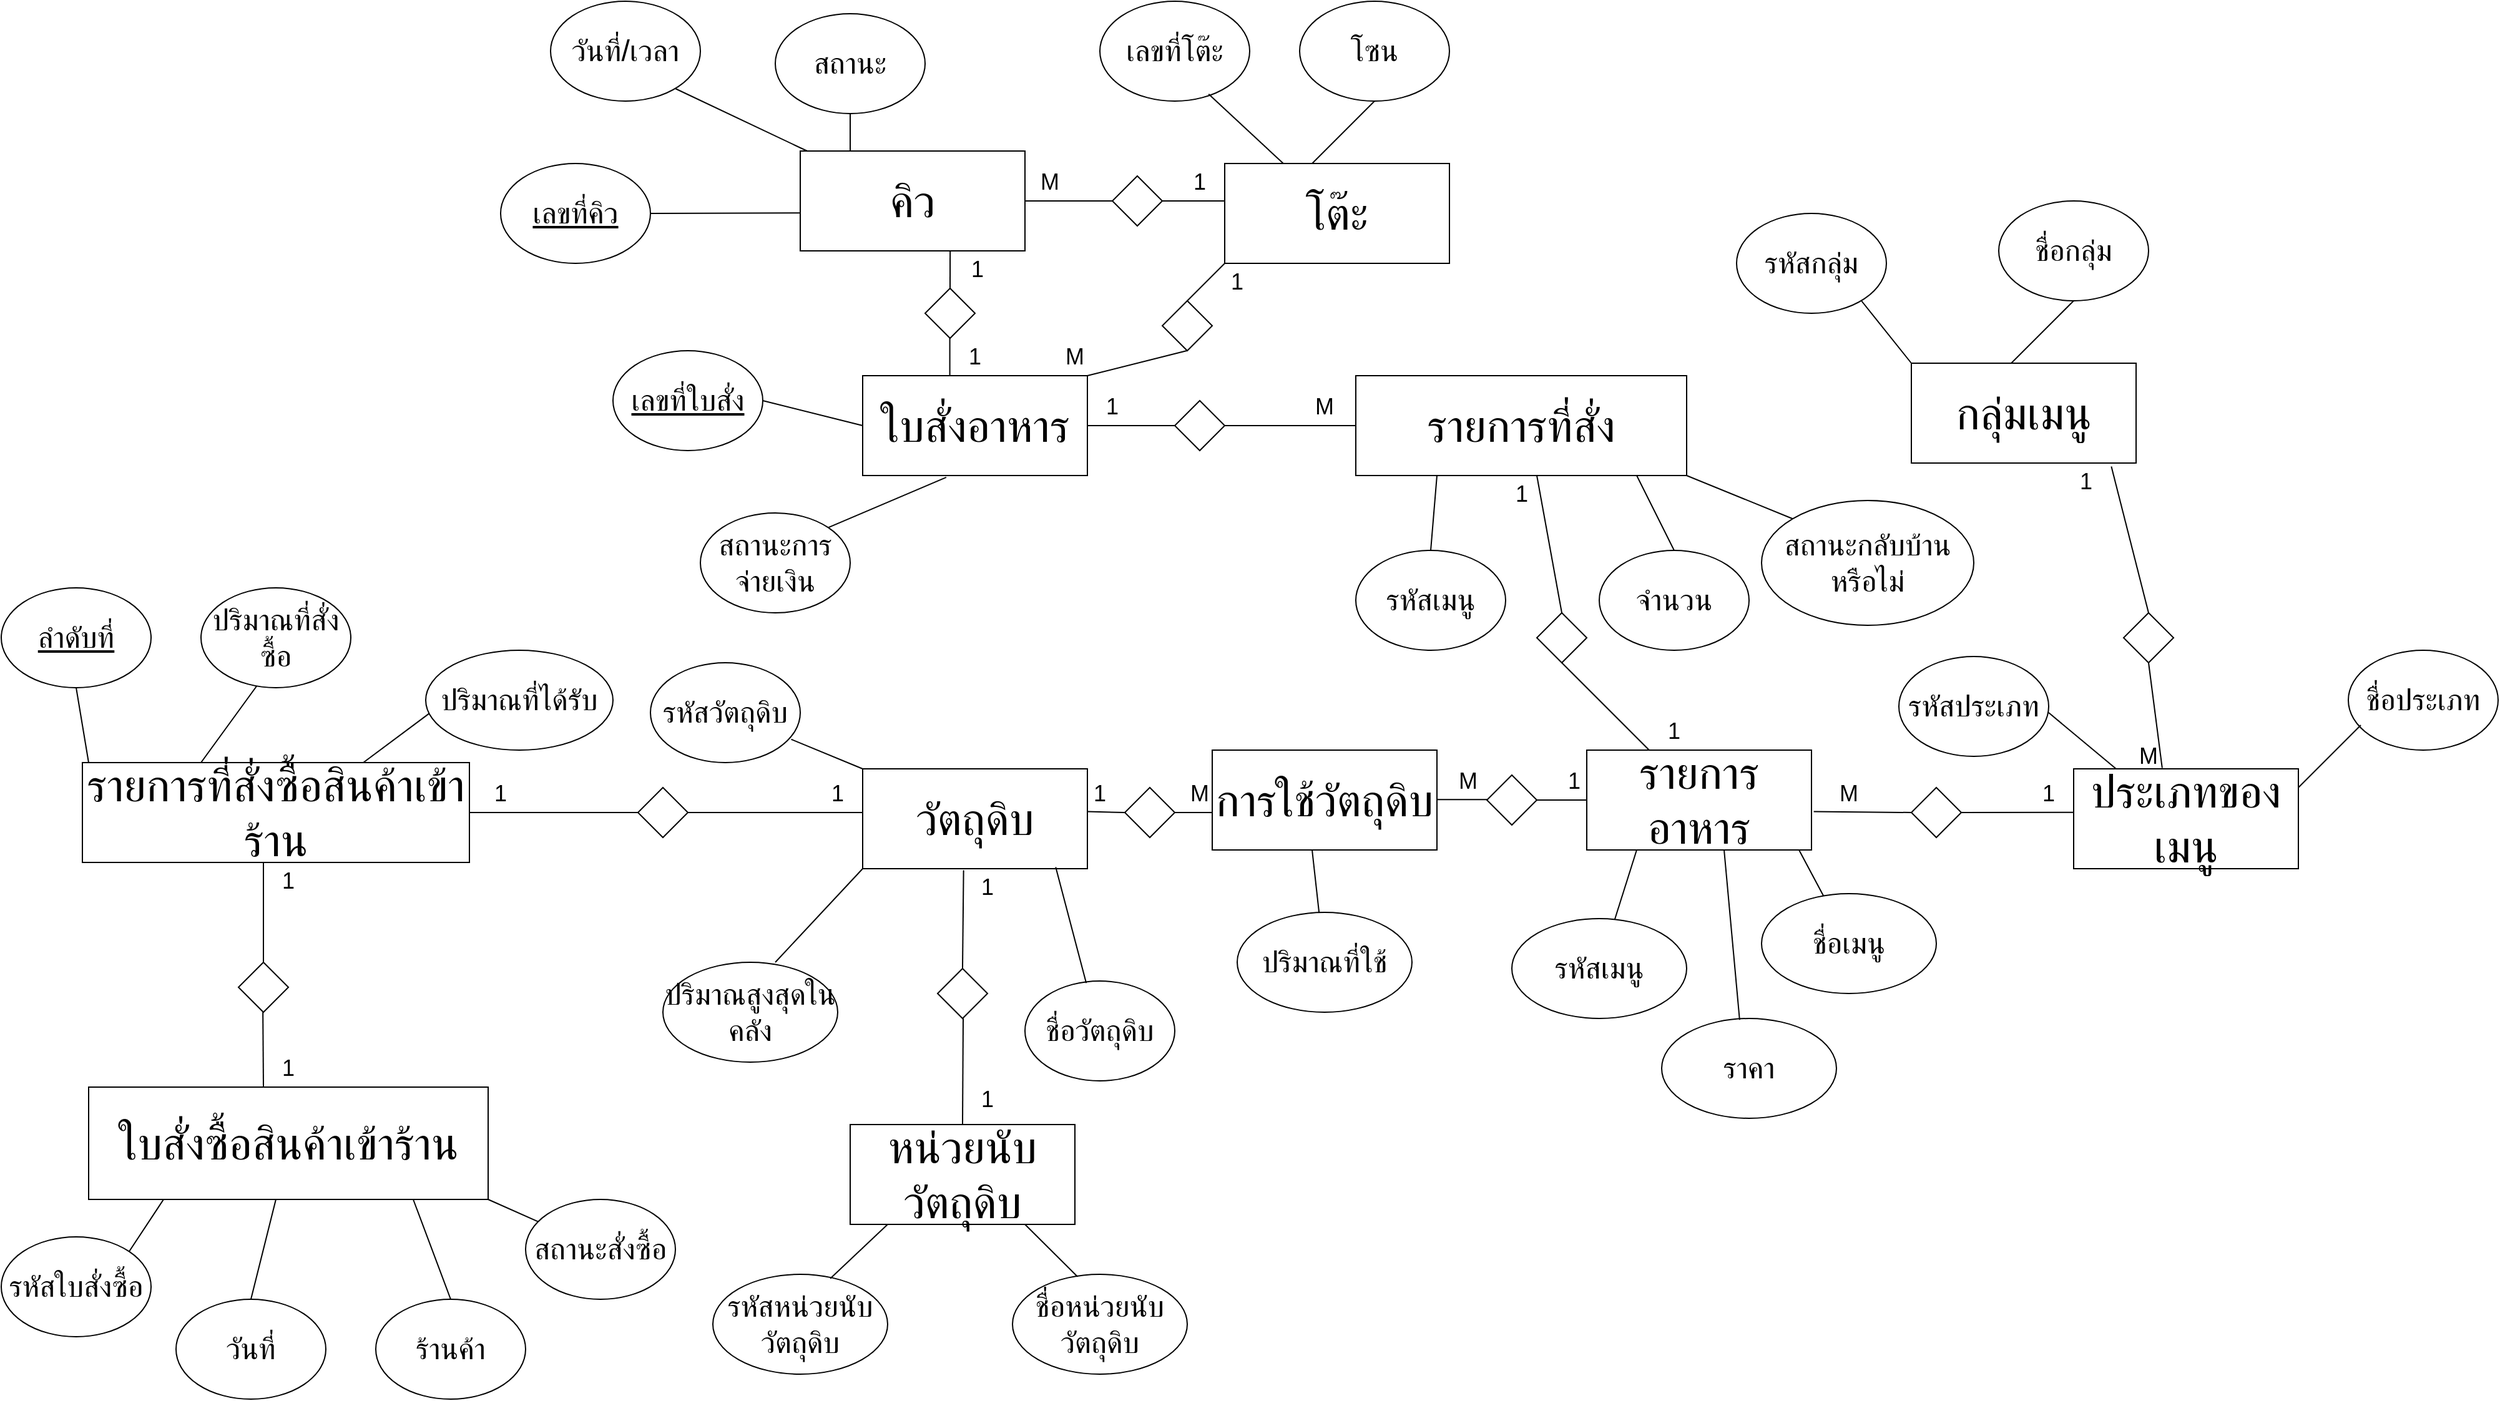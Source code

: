 <mxfile version="23.1.5" type="github">
  <diagram name="Page-1" id="74e2e168-ea6b-b213-b513-2b3c1d86103e">
    <mxGraphModel dx="3680" dy="280" grid="1" gridSize="10" guides="1" tooltips="1" connect="1" arrows="1" fold="1" page="1" pageScale="1" pageWidth="1100" pageHeight="850" background="none" math="0" shadow="0">
      <root>
        <mxCell id="0" />
        <mxCell id="1" parent="0" />
        <mxCell id="71vBWBUTIe0P6EMkCV_P-2" value="&lt;font style=&quot;font-size: 36px;&quot;&gt;วัตถุดิบ&lt;/font&gt;" style="rounded=0;whiteSpace=wrap;html=1;" parent="1" vertex="1">
          <mxGeometry x="-300" y="1620" width="180" height="80" as="geometry" />
        </mxCell>
        <mxCell id="71vBWBUTIe0P6EMkCV_P-3" value="&lt;font style=&quot;font-size: 24px;&quot;&gt;รหัสวัตถุดิบ&lt;/font&gt;" style="ellipse;whiteSpace=wrap;html=1;" parent="1" vertex="1">
          <mxGeometry x="-470" y="1535" width="120" height="80" as="geometry" />
        </mxCell>
        <mxCell id="71vBWBUTIe0P6EMkCV_P-4" value="&lt;font style=&quot;font-size: 24px;&quot;&gt;ชื่อวัตถุดิบ&lt;/font&gt;" style="ellipse;whiteSpace=wrap;html=1;" parent="1" vertex="1">
          <mxGeometry x="-170" y="1790" width="120" height="80" as="geometry" />
        </mxCell>
        <mxCell id="71vBWBUTIe0P6EMkCV_P-5" value="&lt;font style=&quot;font-size: 24px;&quot;&gt;ปริมาณสูงสุดในคลัง&lt;/font&gt;" style="ellipse;whiteSpace=wrap;html=1;" parent="1" vertex="1">
          <mxGeometry x="-460" y="1775" width="140" height="80" as="geometry" />
        </mxCell>
        <mxCell id="71vBWBUTIe0P6EMkCV_P-16" value="&lt;font style=&quot;font-size: 36px;&quot;&gt;หน่วยนับวัตถุดิบ&lt;/font&gt;" style="rounded=0;whiteSpace=wrap;html=1;" parent="1" vertex="1">
          <mxGeometry x="-310" y="1905" width="180" height="80" as="geometry" />
        </mxCell>
        <mxCell id="71vBWBUTIe0P6EMkCV_P-17" value="&lt;font style=&quot;font-size: 24px;&quot;&gt;รหัสหน่วยนับวัตถุดิบ&lt;/font&gt;" style="ellipse;whiteSpace=wrap;html=1;" parent="1" vertex="1">
          <mxGeometry x="-420" y="2025" width="140" height="80" as="geometry" />
        </mxCell>
        <mxCell id="71vBWBUTIe0P6EMkCV_P-18" value="&lt;font style=&quot;font-size: 24px;&quot;&gt;ชื่อหน่วยนับวัตถุดิบ&lt;/font&gt;" style="ellipse;whiteSpace=wrap;html=1;" parent="1" vertex="1">
          <mxGeometry x="-180" y="2025" width="140" height="80" as="geometry" />
        </mxCell>
        <mxCell id="71vBWBUTIe0P6EMkCV_P-20" value="&lt;font style=&quot;font-size: 36px;&quot;&gt;ใบสั่งซื้อสินค้าเข้าร้าน&lt;/font&gt;" style="rounded=0;whiteSpace=wrap;html=1;" parent="1" vertex="1">
          <mxGeometry x="-920" y="1875" width="320" height="90" as="geometry" />
        </mxCell>
        <mxCell id="71vBWBUTIe0P6EMkCV_P-21" value="&lt;font style=&quot;font-size: 36px;&quot;&gt;รายการที่สั่งซื้อสินค้าเข้าร้าน&lt;/font&gt;" style="rounded=0;whiteSpace=wrap;html=1;" parent="1" vertex="1">
          <mxGeometry x="-925" y="1615" width="310" height="80" as="geometry" />
        </mxCell>
        <mxCell id="71vBWBUTIe0P6EMkCV_P-22" value="&lt;font style=&quot;font-size: 24px;&quot;&gt;&lt;u&gt;ลำดับที่&lt;/u&gt;&lt;/font&gt;" style="ellipse;whiteSpace=wrap;html=1;" parent="1" vertex="1">
          <mxGeometry x="-990" y="1475" width="120" height="80" as="geometry" />
        </mxCell>
        <mxCell id="71vBWBUTIe0P6EMkCV_P-23" value="&lt;font style=&quot;font-size: 24px;&quot;&gt;ปริมาณที่สั่งซื้อ&lt;/font&gt;" style="ellipse;whiteSpace=wrap;html=1;" parent="1" vertex="1">
          <mxGeometry x="-830" y="1475" width="120" height="80" as="geometry" />
        </mxCell>
        <mxCell id="71vBWBUTIe0P6EMkCV_P-24" value="&lt;font style=&quot;font-size: 24px;&quot;&gt;ปริมาณที่ได้รับ&lt;/font&gt;" style="ellipse;whiteSpace=wrap;html=1;" parent="1" vertex="1">
          <mxGeometry x="-650" y="1525" width="150" height="80" as="geometry" />
        </mxCell>
        <mxCell id="71vBWBUTIe0P6EMkCV_P-25" value="&lt;font style=&quot;font-size: 24px;&quot;&gt;รหัสใบสั่งซื้อ&lt;/font&gt;" style="ellipse;whiteSpace=wrap;html=1;" parent="1" vertex="1">
          <mxGeometry x="-990" y="1995" width="120" height="80" as="geometry" />
        </mxCell>
        <mxCell id="71vBWBUTIe0P6EMkCV_P-26" value="&lt;font style=&quot;font-size: 24px;&quot;&gt;วันที่&lt;/font&gt;" style="ellipse;whiteSpace=wrap;html=1;" parent="1" vertex="1">
          <mxGeometry x="-850" y="2045" width="120" height="80" as="geometry" />
        </mxCell>
        <mxCell id="71vBWBUTIe0P6EMkCV_P-27" value="&lt;font style=&quot;font-size: 24px;&quot;&gt;ร้านค้า&lt;/font&gt;" style="ellipse;whiteSpace=wrap;html=1;" parent="1" vertex="1">
          <mxGeometry x="-690" y="2045" width="120" height="80" as="geometry" />
        </mxCell>
        <mxCell id="71vBWBUTIe0P6EMkCV_P-28" value="&lt;font style=&quot;font-size: 24px;&quot;&gt;สถานะสั่งซื้อ&lt;/font&gt;" style="ellipse;whiteSpace=wrap;html=1;" parent="1" vertex="1">
          <mxGeometry x="-570" y="1965" width="120" height="80" as="geometry" />
        </mxCell>
        <mxCell id="71vBWBUTIe0P6EMkCV_P-29" value="&lt;font style=&quot;font-size: 36px;&quot;&gt;รายการอาหาร&lt;/font&gt;" style="rounded=0;whiteSpace=wrap;html=1;" parent="1" vertex="1">
          <mxGeometry x="280" y="1605" width="180" height="80" as="geometry" />
        </mxCell>
        <mxCell id="71vBWBUTIe0P6EMkCV_P-31" value="&lt;font style=&quot;font-size: 36px;&quot;&gt;ประเภทของเมนู&lt;/font&gt;" style="rounded=0;whiteSpace=wrap;html=1;" parent="1" vertex="1">
          <mxGeometry x="670" y="1620" width="180" height="80" as="geometry" />
        </mxCell>
        <mxCell id="71vBWBUTIe0P6EMkCV_P-32" value="&lt;font style=&quot;font-size: 36px;&quot;&gt;กลุ่มเมนู&lt;/font&gt;" style="rounded=0;whiteSpace=wrap;html=1;" parent="1" vertex="1">
          <mxGeometry x="540" y="1295" width="180" height="80" as="geometry" />
        </mxCell>
        <mxCell id="71vBWBUTIe0P6EMkCV_P-33" value="&lt;font style=&quot;font-size: 24px;&quot;&gt;รหัสกลุ่ม&lt;/font&gt;" style="ellipse;whiteSpace=wrap;html=1;" parent="1" vertex="1">
          <mxGeometry x="400" y="1175" width="120" height="80" as="geometry" />
        </mxCell>
        <mxCell id="71vBWBUTIe0P6EMkCV_P-34" value="&lt;font style=&quot;font-size: 24px;&quot;&gt;ชื่อกลุ่ม&lt;/font&gt;" style="ellipse;whiteSpace=wrap;html=1;" parent="1" vertex="1">
          <mxGeometry x="610" y="1165" width="120" height="80" as="geometry" />
        </mxCell>
        <mxCell id="71vBWBUTIe0P6EMkCV_P-35" value="&lt;font style=&quot;font-size: 24px;&quot;&gt;รหัสประเภท&lt;/font&gt;" style="ellipse;whiteSpace=wrap;html=1;" parent="1" vertex="1">
          <mxGeometry x="530" y="1530" width="120" height="80" as="geometry" />
        </mxCell>
        <mxCell id="71vBWBUTIe0P6EMkCV_P-36" value="&lt;font style=&quot;font-size: 24px;&quot;&gt;ชื่อประเภท&lt;/font&gt;" style="ellipse;whiteSpace=wrap;html=1;" parent="1" vertex="1">
          <mxGeometry x="890" y="1525" width="120" height="80" as="geometry" />
        </mxCell>
        <mxCell id="71vBWBUTIe0P6EMkCV_P-37" value="&lt;font style=&quot;font-size: 24px;&quot;&gt;รหัสเมนู&lt;/font&gt;" style="ellipse;whiteSpace=wrap;html=1;" parent="1" vertex="1">
          <mxGeometry x="220" y="1740" width="140" height="80" as="geometry" />
        </mxCell>
        <mxCell id="71vBWBUTIe0P6EMkCV_P-38" value="&lt;font style=&quot;font-size: 24px;&quot;&gt;ชื่อเมนู&lt;/font&gt;" style="ellipse;whiteSpace=wrap;html=1;" parent="1" vertex="1">
          <mxGeometry x="420" y="1720" width="140" height="80" as="geometry" />
        </mxCell>
        <mxCell id="71vBWBUTIe0P6EMkCV_P-39" value="&lt;font style=&quot;font-size: 24px;&quot;&gt;ราคา&lt;/font&gt;" style="ellipse;whiteSpace=wrap;html=1;" parent="1" vertex="1">
          <mxGeometry x="340" y="1820" width="140" height="80" as="geometry" />
        </mxCell>
        <mxCell id="71vBWBUTIe0P6EMkCV_P-40" value="&lt;font style=&quot;font-size: 36px;&quot;&gt;การใช้วัตถุดิบ&lt;/font&gt;" style="rounded=0;whiteSpace=wrap;html=1;" parent="1" vertex="1">
          <mxGeometry x="-20" y="1605" width="180" height="80" as="geometry" />
        </mxCell>
        <mxCell id="71vBWBUTIe0P6EMkCV_P-41" value="&lt;font style=&quot;font-size: 24px;&quot;&gt;ปริมาณที่ใช้&lt;/font&gt;" style="ellipse;whiteSpace=wrap;html=1;" parent="1" vertex="1">
          <mxGeometry y="1735" width="140" height="80" as="geometry" />
        </mxCell>
        <mxCell id="71vBWBUTIe0P6EMkCV_P-42" value="&lt;font style=&quot;font-size: 36px;&quot;&gt;คิว&lt;/font&gt;" style="rounded=0;whiteSpace=wrap;html=1;" parent="1" vertex="1">
          <mxGeometry x="-350" y="1125" width="180" height="80" as="geometry" />
        </mxCell>
        <mxCell id="71vBWBUTIe0P6EMkCV_P-43" value="&lt;font style=&quot;font-size: 24px;&quot;&gt;&lt;u&gt;เลขที่คิว&lt;/u&gt;&lt;/font&gt;" style="ellipse;whiteSpace=wrap;html=1;" parent="1" vertex="1">
          <mxGeometry x="-590" y="1135" width="120" height="80" as="geometry" />
        </mxCell>
        <mxCell id="71vBWBUTIe0P6EMkCV_P-44" value="&lt;font style=&quot;font-size: 24px;&quot;&gt;วันที่/เวลา&lt;/font&gt;" style="ellipse;whiteSpace=wrap;html=1;" parent="1" vertex="1">
          <mxGeometry x="-550" y="1005" width="120" height="80" as="geometry" />
        </mxCell>
        <mxCell id="71vBWBUTIe0P6EMkCV_P-46" value="&lt;font style=&quot;font-size: 36px;&quot;&gt;โต๊ะ&lt;/font&gt;" style="rounded=0;whiteSpace=wrap;html=1;" parent="1" vertex="1">
          <mxGeometry x="-10" y="1135" width="180" height="80" as="geometry" />
        </mxCell>
        <mxCell id="71vBWBUTIe0P6EMkCV_P-47" value="&lt;font style=&quot;font-size: 24px;&quot;&gt;เลขที่โต๊ะ&lt;/font&gt;" style="ellipse;whiteSpace=wrap;html=1;" parent="1" vertex="1">
          <mxGeometry x="-110" y="1005" width="120" height="80" as="geometry" />
        </mxCell>
        <mxCell id="71vBWBUTIe0P6EMkCV_P-48" value="&lt;font style=&quot;font-size: 24px;&quot;&gt;โซน&lt;/font&gt;" style="ellipse;whiteSpace=wrap;html=1;" parent="1" vertex="1">
          <mxGeometry x="50" y="1005" width="120" height="80" as="geometry" />
        </mxCell>
        <mxCell id="71vBWBUTIe0P6EMkCV_P-49" value="&lt;font style=&quot;font-size: 36px;&quot;&gt;ใบสั่งอาหาร&lt;/font&gt;" style="rounded=0;whiteSpace=wrap;html=1;" parent="1" vertex="1">
          <mxGeometry x="-300" y="1305" width="180" height="80" as="geometry" />
        </mxCell>
        <mxCell id="71vBWBUTIe0P6EMkCV_P-52" value="&lt;font style=&quot;font-size: 24px;&quot;&gt;สถานะ&lt;/font&gt;" style="ellipse;whiteSpace=wrap;html=1;" parent="1" vertex="1">
          <mxGeometry x="-370" y="1015" width="120" height="80" as="geometry" />
        </mxCell>
        <mxCell id="71vBWBUTIe0P6EMkCV_P-53" value="&lt;font style=&quot;font-size: 24px;&quot;&gt;&lt;u&gt;เลขที่ใบสั่ง&lt;/u&gt;&lt;/font&gt;" style="ellipse;whiteSpace=wrap;html=1;" parent="1" vertex="1">
          <mxGeometry x="-500" y="1285" width="120" height="80" as="geometry" />
        </mxCell>
        <mxCell id="71vBWBUTIe0P6EMkCV_P-56" value="&lt;font style=&quot;font-size: 24px;&quot;&gt;สถานะการจ่ายเงิน&lt;/font&gt;" style="ellipse;whiteSpace=wrap;html=1;" parent="1" vertex="1">
          <mxGeometry x="-430" y="1415" width="120" height="80" as="geometry" />
        </mxCell>
        <mxCell id="71vBWBUTIe0P6EMkCV_P-57" value="&lt;font style=&quot;font-size: 36px;&quot;&gt;รายการที่สั่ง&lt;/font&gt;" style="rounded=0;whiteSpace=wrap;html=1;" parent="1" vertex="1">
          <mxGeometry x="95" y="1305" width="265" height="80" as="geometry" />
        </mxCell>
        <mxCell id="71vBWBUTIe0P6EMkCV_P-58" value="&lt;font style=&quot;font-size: 24px;&quot;&gt;รหัสเมนู&lt;/font&gt;" style="ellipse;whiteSpace=wrap;html=1;" parent="1" vertex="1">
          <mxGeometry x="95" y="1445" width="120" height="80" as="geometry" />
        </mxCell>
        <mxCell id="71vBWBUTIe0P6EMkCV_P-59" value="&lt;font style=&quot;font-size: 24px;&quot;&gt;จำนวน&lt;/font&gt;" style="ellipse;whiteSpace=wrap;html=1;" parent="1" vertex="1">
          <mxGeometry x="290" y="1445" width="120" height="80" as="geometry" />
        </mxCell>
        <mxCell id="71vBWBUTIe0P6EMkCV_P-60" value="&lt;font style=&quot;font-size: 24px;&quot;&gt;สถานะกลับบ้านหรือไม่&lt;/font&gt;" style="ellipse;whiteSpace=wrap;html=1;" parent="1" vertex="1">
          <mxGeometry x="420" y="1405" width="170" height="100" as="geometry" />
        </mxCell>
        <mxCell id="71vBWBUTIe0P6EMkCV_P-61" value="" style="rhombus;whiteSpace=wrap;html=1;" parent="1" vertex="1">
          <mxGeometry x="-250" y="1235" width="40" height="40" as="geometry" />
        </mxCell>
        <mxCell id="71vBWBUTIe0P6EMkCV_P-62" value="" style="rhombus;whiteSpace=wrap;html=1;" parent="1" vertex="1">
          <mxGeometry x="-100" y="1145" width="40" height="40" as="geometry" />
        </mxCell>
        <mxCell id="71vBWBUTIe0P6EMkCV_P-63" value="" style="rhombus;whiteSpace=wrap;html=1;" parent="1" vertex="1">
          <mxGeometry x="-60" y="1245" width="40" height="40" as="geometry" />
        </mxCell>
        <mxCell id="71vBWBUTIe0P6EMkCV_P-65" value="" style="rhombus;whiteSpace=wrap;html=1;" parent="1" vertex="1">
          <mxGeometry x="710" y="1495" width="40" height="40" as="geometry" />
        </mxCell>
        <mxCell id="71vBWBUTIe0P6EMkCV_P-66" value="" style="rhombus;whiteSpace=wrap;html=1;" parent="1" vertex="1">
          <mxGeometry x="540" y="1635" width="40" height="40" as="geometry" />
        </mxCell>
        <mxCell id="71vBWBUTIe0P6EMkCV_P-67" value="" style="rhombus;whiteSpace=wrap;html=1;" parent="1" vertex="1">
          <mxGeometry x="200" y="1625" width="40" height="40" as="geometry" />
        </mxCell>
        <mxCell id="71vBWBUTIe0P6EMkCV_P-68" value="" style="rhombus;whiteSpace=wrap;html=1;" parent="1" vertex="1">
          <mxGeometry x="-90" y="1635" width="40" height="40" as="geometry" />
        </mxCell>
        <mxCell id="71vBWBUTIe0P6EMkCV_P-69" value="" style="rhombus;whiteSpace=wrap;html=1;" parent="1" vertex="1">
          <mxGeometry x="-480" y="1635" width="40" height="40" as="geometry" />
        </mxCell>
        <mxCell id="71vBWBUTIe0P6EMkCV_P-70" value="" style="rhombus;whiteSpace=wrap;html=1;" parent="1" vertex="1">
          <mxGeometry x="-240" y="1780" width="40" height="40" as="geometry" />
        </mxCell>
        <mxCell id="71vBWBUTIe0P6EMkCV_P-71" value="" style="rhombus;whiteSpace=wrap;html=1;" parent="1" vertex="1">
          <mxGeometry x="-800" y="1775" width="40" height="40" as="geometry" />
        </mxCell>
        <mxCell id="71vBWBUTIe0P6EMkCV_P-79" value="" style="endArrow=none;html=1;rounded=0;exitX=1;exitY=0.5;exitDx=0;exitDy=0;entryX=0;entryY=0.5;entryDx=0;entryDy=0;" parent="1" source="71vBWBUTIe0P6EMkCV_P-42" target="71vBWBUTIe0P6EMkCV_P-62" edge="1">
          <mxGeometry width="50" height="50" relative="1" as="geometry">
            <mxPoint x="-160" y="1205" as="sourcePoint" />
            <mxPoint x="-110" y="1155" as="targetPoint" />
          </mxGeometry>
        </mxCell>
        <mxCell id="71vBWBUTIe0P6EMkCV_P-80" value="" style="endArrow=none;html=1;rounded=0;exitX=1;exitY=0.5;exitDx=0;exitDy=0;" parent="1" edge="1">
          <mxGeometry width="50" height="50" relative="1" as="geometry">
            <mxPoint x="-60" y="1165" as="sourcePoint" />
            <mxPoint x="-10" y="1165" as="targetPoint" />
          </mxGeometry>
        </mxCell>
        <mxCell id="71vBWBUTIe0P6EMkCV_P-87" value="" style="endArrow=none;html=1;rounded=0;exitX=1.032;exitY=0.431;exitDx=0;exitDy=0;exitPerimeter=0;entryX=0;entryY=1;entryDx=0;entryDy=0;" parent="1" edge="1" target="71vBWBUTIe0P6EMkCV_P-46">
          <mxGeometry width="50" height="50" relative="1" as="geometry">
            <mxPoint x="-40.0" y="1245" as="sourcePoint" />
            <mxPoint x="-31.28" y="1197.76" as="targetPoint" />
          </mxGeometry>
        </mxCell>
        <mxCell id="71vBWBUTIe0P6EMkCV_P-88" value="" style="endArrow=none;html=1;rounded=0;exitX=1;exitY=0;exitDx=0;exitDy=0;" parent="1" source="71vBWBUTIe0P6EMkCV_P-49" edge="1">
          <mxGeometry width="50" height="50" relative="1" as="geometry">
            <mxPoint x="-40.04" y="1324.84" as="sourcePoint" />
            <mxPoint x="-40.4" y="1285" as="targetPoint" />
          </mxGeometry>
        </mxCell>
        <mxCell id="71vBWBUTIe0P6EMkCV_P-89" value="" style="endArrow=none;html=1;rounded=0;exitX=0.667;exitY=1;exitDx=0;exitDy=0;exitPerimeter=0;" parent="1" source="71vBWBUTIe0P6EMkCV_P-42" edge="1">
          <mxGeometry width="50" height="50" relative="1" as="geometry">
            <mxPoint x="-280" y="1285" as="sourcePoint" />
            <mxPoint x="-230" y="1235" as="targetPoint" />
          </mxGeometry>
        </mxCell>
        <mxCell id="71vBWBUTIe0P6EMkCV_P-90" value="" style="endArrow=none;html=1;rounded=0;exitX=0.667;exitY=1;exitDx=0;exitDy=0;exitPerimeter=0;" parent="1" edge="1">
          <mxGeometry width="50" height="50" relative="1" as="geometry">
            <mxPoint x="-230.21" y="1275" as="sourcePoint" />
            <mxPoint x="-230.21" y="1305" as="targetPoint" />
          </mxGeometry>
        </mxCell>
        <mxCell id="71vBWBUTIe0P6EMkCV_P-93" value="" style="endArrow=none;html=1;rounded=0;entryX=0.89;entryY=1.035;entryDx=0;entryDy=0;entryPerimeter=0;exitX=0.5;exitY=0;exitDx=0;exitDy=0;" parent="1" source="71vBWBUTIe0P6EMkCV_P-65" target="71vBWBUTIe0P6EMkCV_P-32" edge="1">
          <mxGeometry width="50" height="50" relative="1" as="geometry">
            <mxPoint x="700" y="1475" as="sourcePoint" />
            <mxPoint x="750" y="1425" as="targetPoint" />
          </mxGeometry>
        </mxCell>
        <mxCell id="71vBWBUTIe0P6EMkCV_P-94" value="" style="endArrow=none;html=1;rounded=0;exitX=0.394;exitY=-0.009;exitDx=0;exitDy=0;exitPerimeter=0;" parent="1" source="71vBWBUTIe0P6EMkCV_P-31" edge="1">
          <mxGeometry width="50" height="50" relative="1" as="geometry">
            <mxPoint x="680" y="1585" as="sourcePoint" />
            <mxPoint x="730" y="1535" as="targetPoint" />
          </mxGeometry>
        </mxCell>
        <mxCell id="71vBWBUTIe0P6EMkCV_P-95" value="" style="endArrow=none;html=1;rounded=0;entryX=0.002;entryY=0.436;entryDx=0;entryDy=0;entryPerimeter=0;exitX=1;exitY=0.5;exitDx=0;exitDy=0;" parent="1" source="71vBWBUTIe0P6EMkCV_P-66" target="71vBWBUTIe0P6EMkCV_P-31" edge="1">
          <mxGeometry width="50" height="50" relative="1" as="geometry">
            <mxPoint x="560" y="1705" as="sourcePoint" />
            <mxPoint x="610" y="1655" as="targetPoint" />
          </mxGeometry>
        </mxCell>
        <mxCell id="71vBWBUTIe0P6EMkCV_P-96" value="" style="endArrow=none;html=1;rounded=0;exitX=1.01;exitY=0.616;exitDx=0;exitDy=0;exitPerimeter=0;" parent="1" source="71vBWBUTIe0P6EMkCV_P-29" edge="1">
          <mxGeometry width="50" height="50" relative="1" as="geometry">
            <mxPoint x="490" y="1705" as="sourcePoint" />
            <mxPoint x="540" y="1655" as="targetPoint" />
          </mxGeometry>
        </mxCell>
        <mxCell id="71vBWBUTIe0P6EMkCV_P-97" value="" style="endArrow=none;html=1;rounded=0;entryX=0;entryY=0.5;entryDx=0;entryDy=0;exitX=1;exitY=0.5;exitDx=0;exitDy=0;" parent="1" source="71vBWBUTIe0P6EMkCV_P-67" target="71vBWBUTIe0P6EMkCV_P-29" edge="1">
          <mxGeometry width="50" height="50" relative="1" as="geometry">
            <mxPoint x="210" y="1685" as="sourcePoint" />
            <mxPoint x="260" y="1635" as="targetPoint" />
          </mxGeometry>
        </mxCell>
        <mxCell id="71vBWBUTIe0P6EMkCV_P-98" value="" style="endArrow=none;html=1;rounded=0;entryX=0;entryY=0.5;entryDx=0;entryDy=0;exitX=1;exitY=0.5;exitDx=0;exitDy=0;" parent="1" edge="1">
          <mxGeometry width="50" height="50" relative="1" as="geometry">
            <mxPoint x="160" y="1644.63" as="sourcePoint" />
            <mxPoint x="200" y="1644.63" as="targetPoint" />
          </mxGeometry>
        </mxCell>
        <mxCell id="71vBWBUTIe0P6EMkCV_P-99" value="" style="endArrow=none;html=1;rounded=0;" parent="1" edge="1">
          <mxGeometry width="50" height="50" relative="1" as="geometry">
            <mxPoint x="-440" y="1655" as="sourcePoint" />
            <mxPoint x="-300" y="1655" as="targetPoint" />
          </mxGeometry>
        </mxCell>
        <mxCell id="71vBWBUTIe0P6EMkCV_P-100" value="" style="endArrow=none;html=1;rounded=0;exitX=1.002;exitY=0.428;exitDx=0;exitDy=0;exitPerimeter=0;entryX=0;entryY=0.5;entryDx=0;entryDy=0;" parent="1" source="71vBWBUTIe0P6EMkCV_P-2" target="71vBWBUTIe0P6EMkCV_P-68" edge="1">
          <mxGeometry width="50" height="50" relative="1" as="geometry">
            <mxPoint x="-135" y="1700" as="sourcePoint" />
            <mxPoint x="-85" y="1650" as="targetPoint" />
          </mxGeometry>
        </mxCell>
        <mxCell id="71vBWBUTIe0P6EMkCV_P-101" value="" style="endArrow=none;html=1;rounded=0;entryX=0;entryY=0.625;entryDx=0;entryDy=0;entryPerimeter=0;" parent="1" target="71vBWBUTIe0P6EMkCV_P-40" edge="1">
          <mxGeometry width="50" height="50" relative="1" as="geometry">
            <mxPoint x="-50" y="1655" as="sourcePoint" />
            <mxPoint y="1605" as="targetPoint" />
          </mxGeometry>
        </mxCell>
        <mxCell id="71vBWBUTIe0P6EMkCV_P-102" value="" style="endArrow=none;html=1;rounded=0;exitX=1;exitY=0.5;exitDx=0;exitDy=0;" parent="1" source="71vBWBUTIe0P6EMkCV_P-21" edge="1">
          <mxGeometry width="50" height="50" relative="1" as="geometry">
            <mxPoint x="-530" y="1705" as="sourcePoint" />
            <mxPoint x="-480" y="1655" as="targetPoint" />
          </mxGeometry>
        </mxCell>
        <mxCell id="71vBWBUTIe0P6EMkCV_P-103" value="" style="endArrow=none;html=1;rounded=0;exitX=0.5;exitY=0;exitDx=0;exitDy=0;entryX=0.449;entryY=1.015;entryDx=0;entryDy=0;entryPerimeter=0;" parent="1" source="71vBWBUTIe0P6EMkCV_P-70" target="71vBWBUTIe0P6EMkCV_P-2" edge="1">
          <mxGeometry width="50" height="50" relative="1" as="geometry">
            <mxPoint x="-270" y="1745" as="sourcePoint" />
            <mxPoint x="-220" y="1705" as="targetPoint" />
          </mxGeometry>
        </mxCell>
        <mxCell id="71vBWBUTIe0P6EMkCV_P-104" value="" style="endArrow=none;html=1;rounded=0;exitX=0.5;exitY=0;exitDx=0;exitDy=0;entryX=0.449;entryY=1.015;entryDx=0;entryDy=0;entryPerimeter=0;" parent="1" source="71vBWBUTIe0P6EMkCV_P-16" edge="1">
          <mxGeometry width="50" height="50" relative="1" as="geometry">
            <mxPoint x="-220.5" y="1899" as="sourcePoint" />
            <mxPoint x="-219.5" y="1820" as="targetPoint" />
          </mxGeometry>
        </mxCell>
        <mxCell id="71vBWBUTIe0P6EMkCV_P-105" value="" style="endArrow=none;html=1;rounded=0;exitX=0.5;exitY=0;exitDx=0;exitDy=0;" parent="1" source="71vBWBUTIe0P6EMkCV_P-71" edge="1">
          <mxGeometry width="50" height="50" relative="1" as="geometry">
            <mxPoint x="-830" y="1745" as="sourcePoint" />
            <mxPoint x="-780" y="1695" as="targetPoint" />
          </mxGeometry>
        </mxCell>
        <mxCell id="71vBWBUTIe0P6EMkCV_P-106" value="" style="endArrow=none;html=1;rounded=0;" parent="1" edge="1">
          <mxGeometry width="50" height="50" relative="1" as="geometry">
            <mxPoint x="-780" y="1875" as="sourcePoint" />
            <mxPoint x="-780.42" y="1815" as="targetPoint" />
          </mxGeometry>
        </mxCell>
        <mxCell id="71vBWBUTIe0P6EMkCV_P-107" value="" style="endArrow=none;html=1;rounded=0;entryX=0.5;entryY=1;entryDx=0;entryDy=0;" parent="1" target="71vBWBUTIe0P6EMkCV_P-22" edge="1">
          <mxGeometry width="50" height="50" relative="1" as="geometry">
            <mxPoint x="-920" y="1615" as="sourcePoint" />
            <mxPoint x="-870" y="1565" as="targetPoint" />
          </mxGeometry>
        </mxCell>
        <mxCell id="71vBWBUTIe0P6EMkCV_P-108" value="" style="endArrow=none;html=1;rounded=0;entryX=0.372;entryY=0.983;entryDx=0;entryDy=0;entryPerimeter=0;" parent="1" target="71vBWBUTIe0P6EMkCV_P-23" edge="1">
          <mxGeometry width="50" height="50" relative="1" as="geometry">
            <mxPoint x="-830" y="1615" as="sourcePoint" />
            <mxPoint x="-780" y="1565" as="targetPoint" />
          </mxGeometry>
        </mxCell>
        <mxCell id="71vBWBUTIe0P6EMkCV_P-109" value="" style="endArrow=none;html=1;rounded=0;entryX=0.017;entryY=0.635;entryDx=0;entryDy=0;entryPerimeter=0;" parent="1" target="71vBWBUTIe0P6EMkCV_P-24" edge="1">
          <mxGeometry width="50" height="50" relative="1" as="geometry">
            <mxPoint x="-700" y="1615" as="sourcePoint" />
            <mxPoint x="-650" y="1565" as="targetPoint" />
          </mxGeometry>
        </mxCell>
        <mxCell id="71vBWBUTIe0P6EMkCV_P-110" value="" style="endArrow=none;html=1;rounded=0;entryX=0;entryY=0;entryDx=0;entryDy=0;exitX=0.94;exitY=0.767;exitDx=0;exitDy=0;exitPerimeter=0;" parent="1" source="71vBWBUTIe0P6EMkCV_P-3" target="71vBWBUTIe0P6EMkCV_P-2" edge="1">
          <mxGeometry width="50" height="50" relative="1" as="geometry">
            <mxPoint x="-360" y="1595" as="sourcePoint" />
            <mxPoint x="-310" y="1545" as="targetPoint" />
          </mxGeometry>
        </mxCell>
        <mxCell id="71vBWBUTIe0P6EMkCV_P-111" value="" style="endArrow=none;html=1;rounded=0;exitX=0.672;exitY=0.042;exitDx=0;exitDy=0;exitPerimeter=0;" parent="1" source="71vBWBUTIe0P6EMkCV_P-17" edge="1">
          <mxGeometry width="50" height="50" relative="1" as="geometry">
            <mxPoint x="-330" y="2035" as="sourcePoint" />
            <mxPoint x="-280" y="1985" as="targetPoint" />
          </mxGeometry>
        </mxCell>
        <mxCell id="71vBWBUTIe0P6EMkCV_P-112" value="" style="endArrow=none;html=1;rounded=0;exitX=0.372;exitY=0.023;exitDx=0;exitDy=0;exitPerimeter=0;" parent="1" source="71vBWBUTIe0P6EMkCV_P-18" edge="1">
          <mxGeometry width="50" height="50" relative="1" as="geometry">
            <mxPoint x="-220" y="2035" as="sourcePoint" />
            <mxPoint x="-170" y="1985" as="targetPoint" />
          </mxGeometry>
        </mxCell>
        <mxCell id="71vBWBUTIe0P6EMkCV_P-113" value="" style="endArrow=none;html=1;rounded=0;entryX=0;entryY=1;entryDx=0;entryDy=0;" parent="1" target="71vBWBUTIe0P6EMkCV_P-2" edge="1">
          <mxGeometry width="50" height="50" relative="1" as="geometry">
            <mxPoint x="-370" y="1775" as="sourcePoint" />
            <mxPoint x="-320" y="1725" as="targetPoint" />
          </mxGeometry>
        </mxCell>
        <mxCell id="71vBWBUTIe0P6EMkCV_P-114" value="" style="endArrow=none;html=1;rounded=0;entryX=0.859;entryY=0.985;entryDx=0;entryDy=0;entryPerimeter=0;exitX=0.409;exitY=0.021;exitDx=0;exitDy=0;exitPerimeter=0;" parent="1" source="71vBWBUTIe0P6EMkCV_P-4" target="71vBWBUTIe0P6EMkCV_P-2" edge="1">
          <mxGeometry width="50" height="50" relative="1" as="geometry">
            <mxPoint x="-190" y="1745" as="sourcePoint" />
            <mxPoint x="-140" y="1695" as="targetPoint" />
          </mxGeometry>
        </mxCell>
        <mxCell id="71vBWBUTIe0P6EMkCV_P-115" value="" style="endArrow=none;html=1;rounded=0;" parent="1" source="71vBWBUTIe0P6EMkCV_P-41" edge="1">
          <mxGeometry width="50" height="50" relative="1" as="geometry">
            <mxPoint x="10" y="1735" as="sourcePoint" />
            <mxPoint x="60" y="1685" as="targetPoint" />
          </mxGeometry>
        </mxCell>
        <mxCell id="71vBWBUTIe0P6EMkCV_P-116" value="" style="endArrow=none;html=1;rounded=0;" parent="1" source="71vBWBUTIe0P6EMkCV_P-37" edge="1">
          <mxGeometry width="50" height="50" relative="1" as="geometry">
            <mxPoint x="270" y="1735" as="sourcePoint" />
            <mxPoint x="320" y="1685" as="targetPoint" />
          </mxGeometry>
        </mxCell>
        <mxCell id="71vBWBUTIe0P6EMkCV_P-117" value="" style="endArrow=none;html=1;rounded=0;entryX=0.5;entryY=1;entryDx=0;entryDy=0;" parent="1" target="71vBWBUTIe0P6EMkCV_P-52" edge="1">
          <mxGeometry width="50" height="50" relative="1" as="geometry">
            <mxPoint x="-310" y="1125" as="sourcePoint" />
            <mxPoint x="-260" y="1075" as="targetPoint" />
          </mxGeometry>
        </mxCell>
        <mxCell id="71vBWBUTIe0P6EMkCV_P-118" value="" style="endArrow=none;html=1;rounded=0;" parent="1" source="71vBWBUTIe0P6EMkCV_P-42" edge="1">
          <mxGeometry width="50" height="50" relative="1" as="geometry">
            <mxPoint x="-500" y="1125" as="sourcePoint" />
            <mxPoint x="-450" y="1075" as="targetPoint" />
          </mxGeometry>
        </mxCell>
        <mxCell id="71vBWBUTIe0P6EMkCV_P-119" value="" style="endArrow=none;html=1;rounded=0;entryX=-0.001;entryY=0.62;entryDx=0;entryDy=0;entryPerimeter=0;" parent="1" target="71vBWBUTIe0P6EMkCV_P-42" edge="1">
          <mxGeometry width="50" height="50" relative="1" as="geometry">
            <mxPoint x="-470" y="1175" as="sourcePoint" />
            <mxPoint x="-500" y="1125" as="targetPoint" />
          </mxGeometry>
        </mxCell>
        <mxCell id="71vBWBUTIe0P6EMkCV_P-120" value="" style="endArrow=none;html=1;rounded=0;entryX=0.726;entryY=0.93;entryDx=0;entryDy=0;entryPerimeter=0;" parent="1" source="71vBWBUTIe0P6EMkCV_P-46" target="71vBWBUTIe0P6EMkCV_P-47" edge="1">
          <mxGeometry width="50" height="50" relative="1" as="geometry">
            <mxPoint x="-70" y="1125" as="sourcePoint" />
            <mxPoint x="-20" y="1075" as="targetPoint" />
          </mxGeometry>
        </mxCell>
        <mxCell id="71vBWBUTIe0P6EMkCV_P-121" value="" style="endArrow=none;html=1;rounded=0;" parent="1" edge="1">
          <mxGeometry width="50" height="50" relative="1" as="geometry">
            <mxPoint x="60" y="1135" as="sourcePoint" />
            <mxPoint x="110" y="1085" as="targetPoint" />
          </mxGeometry>
        </mxCell>
        <mxCell id="71vBWBUTIe0P6EMkCV_P-123" value="" style="endArrow=none;html=1;rounded=0;entryX=0;entryY=0.5;entryDx=0;entryDy=0;" parent="1" target="71vBWBUTIe0P6EMkCV_P-49" edge="1">
          <mxGeometry width="50" height="50" relative="1" as="geometry">
            <mxPoint x="-380" y="1325" as="sourcePoint" />
            <mxPoint x="-330" y="1275" as="targetPoint" />
          </mxGeometry>
        </mxCell>
        <mxCell id="71vBWBUTIe0P6EMkCV_P-124" value="" style="rhombus;whiteSpace=wrap;html=1;" parent="1" vertex="1">
          <mxGeometry x="-50" y="1325" width="40" height="40" as="geometry" />
        </mxCell>
        <mxCell id="71vBWBUTIe0P6EMkCV_P-125" value="" style="endArrow=none;html=1;rounded=0;exitX=1;exitY=0.5;exitDx=0;exitDy=0;entryX=0;entryY=0.5;entryDx=0;entryDy=0;" parent="1" target="71vBWBUTIe0P6EMkCV_P-124" edge="1">
          <mxGeometry width="50" height="50" relative="1" as="geometry">
            <mxPoint x="-120" y="1345" as="sourcePoint" />
            <mxPoint x="-60" y="1335" as="targetPoint" />
          </mxGeometry>
        </mxCell>
        <mxCell id="71vBWBUTIe0P6EMkCV_P-126" value="" style="endArrow=none;html=1;rounded=0;exitX=1;exitY=0.5;exitDx=0;exitDy=0;entryX=0;entryY=0.5;entryDx=0;entryDy=0;" parent="1" target="71vBWBUTIe0P6EMkCV_P-57" edge="1">
          <mxGeometry width="50" height="50" relative="1" as="geometry">
            <mxPoint x="-10" y="1345" as="sourcePoint" />
            <mxPoint x="40" y="1345" as="targetPoint" />
          </mxGeometry>
        </mxCell>
        <mxCell id="71vBWBUTIe0P6EMkCV_P-129" value="" style="endArrow=none;html=1;rounded=0;exitX=1;exitY=0;exitDx=0;exitDy=0;entryX=0.372;entryY=1.018;entryDx=0;entryDy=0;entryPerimeter=0;" parent="1" source="71vBWBUTIe0P6EMkCV_P-56" edge="1" target="71vBWBUTIe0P6EMkCV_P-49">
          <mxGeometry width="50" height="50" relative="1" as="geometry">
            <mxPoint x="-170" y="1435" as="sourcePoint" />
            <mxPoint x="-120" y="1385" as="targetPoint" />
          </mxGeometry>
        </mxCell>
        <mxCell id="71vBWBUTIe0P6EMkCV_P-130" value="" style="endArrow=none;html=1;rounded=0;exitX=0.5;exitY=0;exitDx=0;exitDy=0;" parent="1" source="71vBWBUTIe0P6EMkCV_P-58" edge="1">
          <mxGeometry width="50" height="50" relative="1" as="geometry">
            <mxPoint x="110" y="1435" as="sourcePoint" />
            <mxPoint x="160" y="1385" as="targetPoint" />
          </mxGeometry>
        </mxCell>
        <mxCell id="71vBWBUTIe0P6EMkCV_P-131" value="" style="endArrow=none;html=1;rounded=0;exitX=0.5;exitY=0;exitDx=0;exitDy=0;" parent="1" source="71vBWBUTIe0P6EMkCV_P-59" edge="1">
          <mxGeometry width="50" height="50" relative="1" as="geometry">
            <mxPoint x="270" y="1435" as="sourcePoint" />
            <mxPoint x="320" y="1385" as="targetPoint" />
          </mxGeometry>
        </mxCell>
        <mxCell id="71vBWBUTIe0P6EMkCV_P-132" value="" style="endArrow=none;html=1;rounded=0;exitX=0;exitY=0;exitDx=0;exitDy=0;" parent="1" source="71vBWBUTIe0P6EMkCV_P-60" edge="1">
          <mxGeometry width="50" height="50" relative="1" as="geometry">
            <mxPoint x="310" y="1435" as="sourcePoint" />
            <mxPoint x="360" y="1385" as="targetPoint" />
          </mxGeometry>
        </mxCell>
        <mxCell id="71vBWBUTIe0P6EMkCV_P-133" value="" style="endArrow=none;html=1;rounded=0;exitX=0;exitY=0;exitDx=0;exitDy=0;" parent="1" source="71vBWBUTIe0P6EMkCV_P-32" edge="1">
          <mxGeometry width="50" height="50" relative="1" as="geometry">
            <mxPoint x="450" y="1295" as="sourcePoint" />
            <mxPoint x="500" y="1245" as="targetPoint" />
          </mxGeometry>
        </mxCell>
        <mxCell id="71vBWBUTIe0P6EMkCV_P-134" value="" style="endArrow=none;html=1;rounded=0;" parent="1" edge="1">
          <mxGeometry width="50" height="50" relative="1" as="geometry">
            <mxPoint x="620" y="1295" as="sourcePoint" />
            <mxPoint x="670" y="1245" as="targetPoint" />
          </mxGeometry>
        </mxCell>
        <mxCell id="71vBWBUTIe0P6EMkCV_P-135" value="" style="endArrow=none;html=1;rounded=0;entryX=0.188;entryY=-0.001;entryDx=0;entryDy=0;entryPerimeter=0;" parent="1" target="71vBWBUTIe0P6EMkCV_P-31" edge="1">
          <mxGeometry width="50" height="50" relative="1" as="geometry">
            <mxPoint x="650" y="1575" as="sourcePoint" />
            <mxPoint x="700" y="1525" as="targetPoint" />
          </mxGeometry>
        </mxCell>
        <mxCell id="71vBWBUTIe0P6EMkCV_P-136" value="" style="endArrow=none;html=1;rounded=0;" parent="1" edge="1">
          <mxGeometry width="50" height="50" relative="1" as="geometry">
            <mxPoint x="850" y="1635" as="sourcePoint" />
            <mxPoint x="900" y="1585" as="targetPoint" />
          </mxGeometry>
        </mxCell>
        <mxCell id="71vBWBUTIe0P6EMkCV_P-137" value="" style="endArrow=none;html=1;rounded=0;" parent="1" source="71vBWBUTIe0P6EMkCV_P-38" edge="1">
          <mxGeometry width="50" height="50" relative="1" as="geometry">
            <mxPoint x="400" y="1735" as="sourcePoint" />
            <mxPoint x="450" y="1685" as="targetPoint" />
          </mxGeometry>
        </mxCell>
        <mxCell id="71vBWBUTIe0P6EMkCV_P-138" value="" style="endArrow=none;html=1;rounded=0;exitX=0.446;exitY=0.014;exitDx=0;exitDy=0;exitPerimeter=0;" parent="1" source="71vBWBUTIe0P6EMkCV_P-39" edge="1">
          <mxGeometry width="50" height="50" relative="1" as="geometry">
            <mxPoint x="340" y="1735" as="sourcePoint" />
            <mxPoint x="390" y="1685" as="targetPoint" />
          </mxGeometry>
        </mxCell>
        <mxCell id="71vBWBUTIe0P6EMkCV_P-139" value="" style="endArrow=none;html=1;rounded=0;exitX=1;exitY=0;exitDx=0;exitDy=0;" parent="1" source="71vBWBUTIe0P6EMkCV_P-25" edge="1">
          <mxGeometry width="50" height="50" relative="1" as="geometry">
            <mxPoint x="-910" y="2015" as="sourcePoint" />
            <mxPoint x="-860" y="1965" as="targetPoint" />
          </mxGeometry>
        </mxCell>
        <mxCell id="71vBWBUTIe0P6EMkCV_P-140" value="" style="endArrow=none;html=1;rounded=0;exitX=0.5;exitY=0;exitDx=0;exitDy=0;" parent="1" source="71vBWBUTIe0P6EMkCV_P-26" edge="1">
          <mxGeometry width="50" height="50" relative="1" as="geometry">
            <mxPoint x="-820" y="2015" as="sourcePoint" />
            <mxPoint x="-770" y="1965" as="targetPoint" />
          </mxGeometry>
        </mxCell>
        <mxCell id="71vBWBUTIe0P6EMkCV_P-141" value="" style="endArrow=none;html=1;rounded=0;exitX=0.5;exitY=0;exitDx=0;exitDy=0;" parent="1" source="71vBWBUTIe0P6EMkCV_P-27" edge="1">
          <mxGeometry width="50" height="50" relative="1" as="geometry">
            <mxPoint x="-710" y="2015" as="sourcePoint" />
            <mxPoint x="-660" y="1965" as="targetPoint" />
          </mxGeometry>
        </mxCell>
        <mxCell id="71vBWBUTIe0P6EMkCV_P-143" value="" style="endArrow=none;html=1;rounded=0;" parent="1" source="71vBWBUTIe0P6EMkCV_P-28" edge="1">
          <mxGeometry width="50" height="50" relative="1" as="geometry">
            <mxPoint x="-650" y="2015" as="sourcePoint" />
            <mxPoint x="-600" y="1965" as="targetPoint" />
          </mxGeometry>
        </mxCell>
        <mxCell id="71vBWBUTIe0P6EMkCV_P-144" value="&lt;font style=&quot;font-size: 18px;&quot;&gt;M&lt;/font&gt;" style="text;html=1;align=center;verticalAlign=middle;whiteSpace=wrap;rounded=0;" parent="1" vertex="1">
          <mxGeometry x="-180" y="1135" width="60" height="30" as="geometry" />
        </mxCell>
        <mxCell id="71vBWBUTIe0P6EMkCV_P-145" value="&lt;font style=&quot;font-size: 18px;&quot;&gt;1&lt;/font&gt;" style="text;html=1;align=center;verticalAlign=middle;whiteSpace=wrap;rounded=0;" parent="1" vertex="1">
          <mxGeometry x="-60" y="1135" width="60" height="30" as="geometry" />
        </mxCell>
        <mxCell id="71vBWBUTIe0P6EMkCV_P-146" value="&lt;font style=&quot;font-size: 18px;&quot;&gt;1&lt;/font&gt;" style="text;html=1;align=center;verticalAlign=middle;whiteSpace=wrap;rounded=0;" parent="1" vertex="1">
          <mxGeometry x="-238" y="1205" width="60" height="30" as="geometry" />
        </mxCell>
        <mxCell id="71vBWBUTIe0P6EMkCV_P-147" value="&lt;font style=&quot;font-size: 18px;&quot;&gt;1&lt;/font&gt;" style="text;html=1;align=center;verticalAlign=middle;whiteSpace=wrap;rounded=0;" parent="1" vertex="1">
          <mxGeometry x="-240" y="1275" width="60" height="30" as="geometry" />
        </mxCell>
        <mxCell id="71vBWBUTIe0P6EMkCV_P-148" value="&lt;font style=&quot;font-size: 18px;&quot;&gt;M&lt;/font&gt;" style="text;html=1;align=center;verticalAlign=middle;whiteSpace=wrap;rounded=0;" parent="1" vertex="1">
          <mxGeometry x="40" y="1315" width="60" height="30" as="geometry" />
        </mxCell>
        <mxCell id="71vBWBUTIe0P6EMkCV_P-149" value="&lt;font style=&quot;font-size: 18px;&quot;&gt;1&lt;/font&gt;" style="text;html=1;align=center;verticalAlign=middle;whiteSpace=wrap;rounded=0;" parent="1" vertex="1">
          <mxGeometry x="-130" y="1315" width="60" height="30" as="geometry" />
        </mxCell>
        <mxCell id="71vBWBUTIe0P6EMkCV_P-152" value="&lt;font style=&quot;font-size: 18px;&quot;&gt;1&lt;/font&gt;" style="text;html=1;align=center;verticalAlign=middle;whiteSpace=wrap;rounded=0;" parent="1" vertex="1">
          <mxGeometry x="650" y="1375" width="60" height="30" as="geometry" />
        </mxCell>
        <mxCell id="71vBWBUTIe0P6EMkCV_P-153" value="&lt;font style=&quot;font-size: 18px;&quot;&gt;M&lt;/font&gt;" style="text;html=1;align=center;verticalAlign=middle;whiteSpace=wrap;rounded=0;" parent="1" vertex="1">
          <mxGeometry x="700" y="1595" width="60" height="30" as="geometry" />
        </mxCell>
        <mxCell id="71vBWBUTIe0P6EMkCV_P-154" value="&lt;font style=&quot;font-size: 18px;&quot;&gt;1&lt;/font&gt;" style="text;html=1;align=center;verticalAlign=middle;whiteSpace=wrap;rounded=0;" parent="1" vertex="1">
          <mxGeometry x="620" y="1625" width="60" height="30" as="geometry" />
        </mxCell>
        <mxCell id="71vBWBUTIe0P6EMkCV_P-155" value="&lt;font style=&quot;font-size: 18px;&quot;&gt;M&lt;/font&gt;" style="text;html=1;align=center;verticalAlign=middle;whiteSpace=wrap;rounded=0;" parent="1" vertex="1">
          <mxGeometry x="460" y="1625" width="60" height="30" as="geometry" />
        </mxCell>
        <mxCell id="71vBWBUTIe0P6EMkCV_P-156" value="&lt;font style=&quot;font-size: 18px;&quot;&gt;M&lt;/font&gt;" style="text;html=1;align=center;verticalAlign=middle;whiteSpace=wrap;rounded=0;" parent="1" vertex="1">
          <mxGeometry x="155" y="1615" width="60" height="30" as="geometry" />
        </mxCell>
        <mxCell id="71vBWBUTIe0P6EMkCV_P-157" value="&lt;font style=&quot;font-size: 18px;&quot;&gt;1&lt;/font&gt;" style="text;html=1;align=center;verticalAlign=middle;whiteSpace=wrap;rounded=0;" parent="1" vertex="1">
          <mxGeometry x="240" y="1615" width="60" height="30" as="geometry" />
        </mxCell>
        <mxCell id="71vBWBUTIe0P6EMkCV_P-158" value="&lt;font style=&quot;font-size: 18px;&quot;&gt;1&lt;/font&gt;" style="text;html=1;align=center;verticalAlign=middle;whiteSpace=wrap;rounded=0;" parent="1" vertex="1">
          <mxGeometry x="-230" y="1700" width="60" height="30" as="geometry" />
        </mxCell>
        <mxCell id="71vBWBUTIe0P6EMkCV_P-159" value="&lt;font style=&quot;font-size: 18px;&quot;&gt;1&lt;/font&gt;" style="text;html=1;align=center;verticalAlign=middle;whiteSpace=wrap;rounded=0;" parent="1" vertex="1">
          <mxGeometry x="-230" y="1870" width="60" height="30" as="geometry" />
        </mxCell>
        <mxCell id="71vBWBUTIe0P6EMkCV_P-160" value="&lt;font style=&quot;font-size: 18px;&quot;&gt;M&lt;/font&gt;" style="text;html=1;align=center;verticalAlign=middle;whiteSpace=wrap;rounded=0;" parent="1" vertex="1">
          <mxGeometry x="-60" y="1625" width="60" height="30" as="geometry" />
        </mxCell>
        <mxCell id="71vBWBUTIe0P6EMkCV_P-161" value="&lt;font style=&quot;font-size: 18px;&quot;&gt;1&lt;/font&gt;" style="text;html=1;align=center;verticalAlign=middle;whiteSpace=wrap;rounded=0;" parent="1" vertex="1">
          <mxGeometry x="-140" y="1625" width="60" height="30" as="geometry" />
        </mxCell>
        <mxCell id="71vBWBUTIe0P6EMkCV_P-162" value="&lt;font style=&quot;font-size: 18px;&quot;&gt;1&lt;/font&gt;" style="text;html=1;align=center;verticalAlign=middle;whiteSpace=wrap;rounded=0;" parent="1" vertex="1">
          <mxGeometry x="-350" y="1625" width="60" height="30" as="geometry" />
        </mxCell>
        <mxCell id="71vBWBUTIe0P6EMkCV_P-163" value="&lt;font style=&quot;font-size: 18px;&quot;&gt;1&lt;/font&gt;" style="text;html=1;align=center;verticalAlign=middle;whiteSpace=wrap;rounded=0;" parent="1" vertex="1">
          <mxGeometry x="-620" y="1625" width="60" height="30" as="geometry" />
        </mxCell>
        <mxCell id="71vBWBUTIe0P6EMkCV_P-164" value="&lt;font style=&quot;font-size: 18px;&quot;&gt;1&lt;/font&gt;" style="text;html=1;align=center;verticalAlign=middle;whiteSpace=wrap;rounded=0;" parent="1" vertex="1">
          <mxGeometry x="-790" y="1695" width="60" height="30" as="geometry" />
        </mxCell>
        <mxCell id="71vBWBUTIe0P6EMkCV_P-165" value="&lt;font style=&quot;font-size: 18px;&quot;&gt;1&lt;/font&gt;" style="text;html=1;align=center;verticalAlign=middle;whiteSpace=wrap;rounded=0;" parent="1" vertex="1">
          <mxGeometry x="-790" y="1845" width="60" height="30" as="geometry" />
        </mxCell>
        <mxCell id="ZUPCmHRhOMwf0h-uRk_e-1" value="&lt;span style=&quot;font-size: 18px;&quot;&gt;M&lt;/span&gt;" style="text;html=1;align=center;verticalAlign=middle;whiteSpace=wrap;rounded=0;" parent="1" vertex="1">
          <mxGeometry x="-160" y="1275" width="60" height="30" as="geometry" />
        </mxCell>
        <mxCell id="ZUPCmHRhOMwf0h-uRk_e-2" value="&lt;font style=&quot;font-size: 18px;&quot;&gt;1&lt;/font&gt;" style="text;html=1;align=center;verticalAlign=middle;whiteSpace=wrap;rounded=0;" parent="1" vertex="1">
          <mxGeometry x="-30" y="1215" width="60" height="30" as="geometry" />
        </mxCell>
        <mxCell id="kGPIo37-fsOGhbuAAlch-1" value="" style="rhombus;whiteSpace=wrap;html=1;" parent="1" vertex="1">
          <mxGeometry x="240" y="1495" width="40" height="40" as="geometry" />
        </mxCell>
        <mxCell id="kGPIo37-fsOGhbuAAlch-2" value="" style="endArrow=none;html=1;rounded=0;entryX=0.89;entryY=1.035;entryDx=0;entryDy=0;entryPerimeter=0;exitX=0.5;exitY=0;exitDx=0;exitDy=0;" parent="1" source="kGPIo37-fsOGhbuAAlch-1" edge="1">
          <mxGeometry width="50" height="50" relative="1" as="geometry">
            <mxPoint x="270" y="1502" as="sourcePoint" />
            <mxPoint x="240" y="1385" as="targetPoint" />
          </mxGeometry>
        </mxCell>
        <mxCell id="kGPIo37-fsOGhbuAAlch-3" value="" style="endArrow=none;html=1;rounded=0;entryX=0.89;entryY=1.035;entryDx=0;entryDy=0;entryPerimeter=0;" parent="1" source="71vBWBUTIe0P6EMkCV_P-29" edge="1">
          <mxGeometry width="50" height="50" relative="1" as="geometry">
            <mxPoint x="280" y="1645" as="sourcePoint" />
            <mxPoint x="260" y="1535" as="targetPoint" />
          </mxGeometry>
        </mxCell>
        <mxCell id="kGPIo37-fsOGhbuAAlch-4" value="&lt;font style=&quot;font-size: 18px;&quot;&gt;1&lt;/font&gt;" style="text;html=1;align=center;verticalAlign=middle;whiteSpace=wrap;rounded=0;" parent="1" vertex="1">
          <mxGeometry x="197.5" y="1385" width="60" height="30" as="geometry" />
        </mxCell>
        <mxCell id="kGPIo37-fsOGhbuAAlch-5" value="&lt;font style=&quot;font-size: 18px;&quot;&gt;1&lt;/font&gt;" style="text;html=1;align=center;verticalAlign=middle;whiteSpace=wrap;rounded=0;" parent="1" vertex="1">
          <mxGeometry x="320" y="1575" width="60" height="30" as="geometry" />
        </mxCell>
      </root>
    </mxGraphModel>
  </diagram>
</mxfile>
